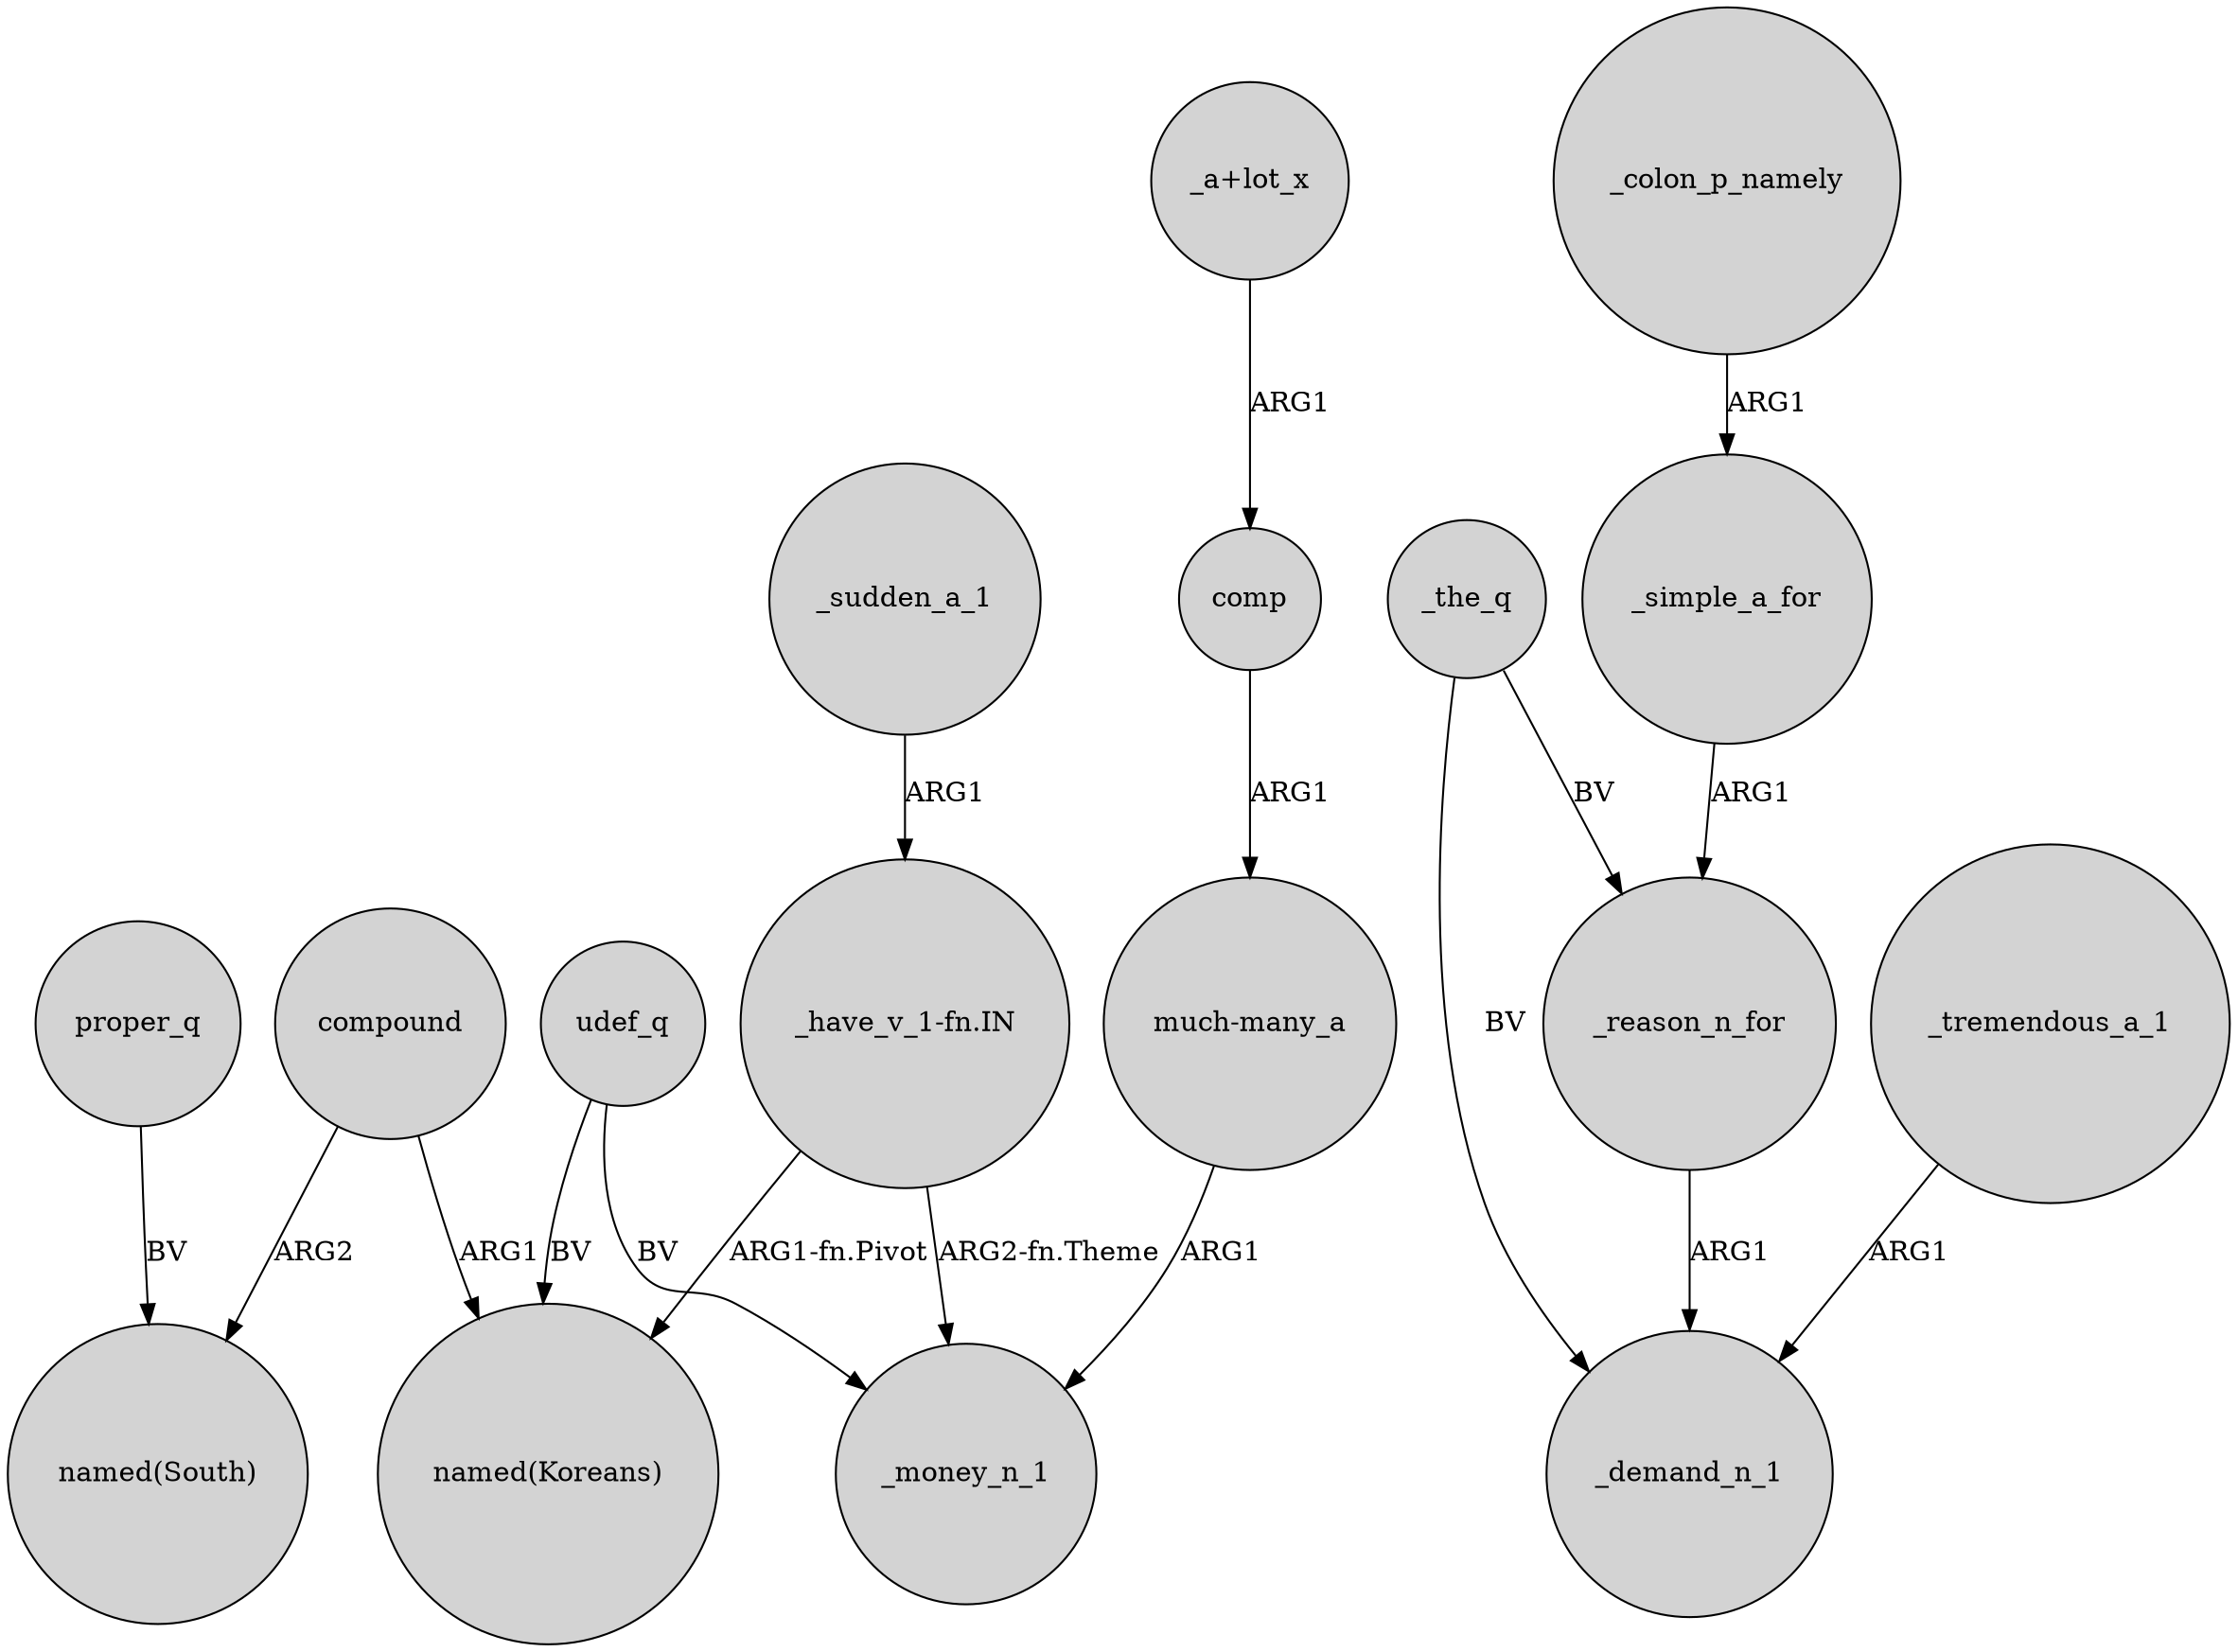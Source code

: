digraph {
	node [shape=circle style=filled]
	compound -> "named(Koreans)" [label=ARG1]
	"much-many_a" -> _money_n_1 [label=ARG1]
	_the_q -> _demand_n_1 [label=BV]
	_colon_p_namely -> _simple_a_for [label=ARG1]
	compound -> "named(South)" [label=ARG2]
	udef_q -> _money_n_1 [label=BV]
	comp -> "much-many_a" [label=ARG1]
	_tremendous_a_1 -> _demand_n_1 [label=ARG1]
	udef_q -> "named(Koreans)" [label=BV]
	_sudden_a_1 -> "_have_v_1-fn.IN" [label=ARG1]
	_the_q -> _reason_n_for [label=BV]
	_simple_a_for -> _reason_n_for [label=ARG1]
	proper_q -> "named(South)" [label=BV]
	"_have_v_1-fn.IN" -> _money_n_1 [label="ARG2-fn.Theme"]
	_reason_n_for -> _demand_n_1 [label=ARG1]
	"_have_v_1-fn.IN" -> "named(Koreans)" [label="ARG1-fn.Pivot"]
	"_a+lot_x" -> comp [label=ARG1]
}
